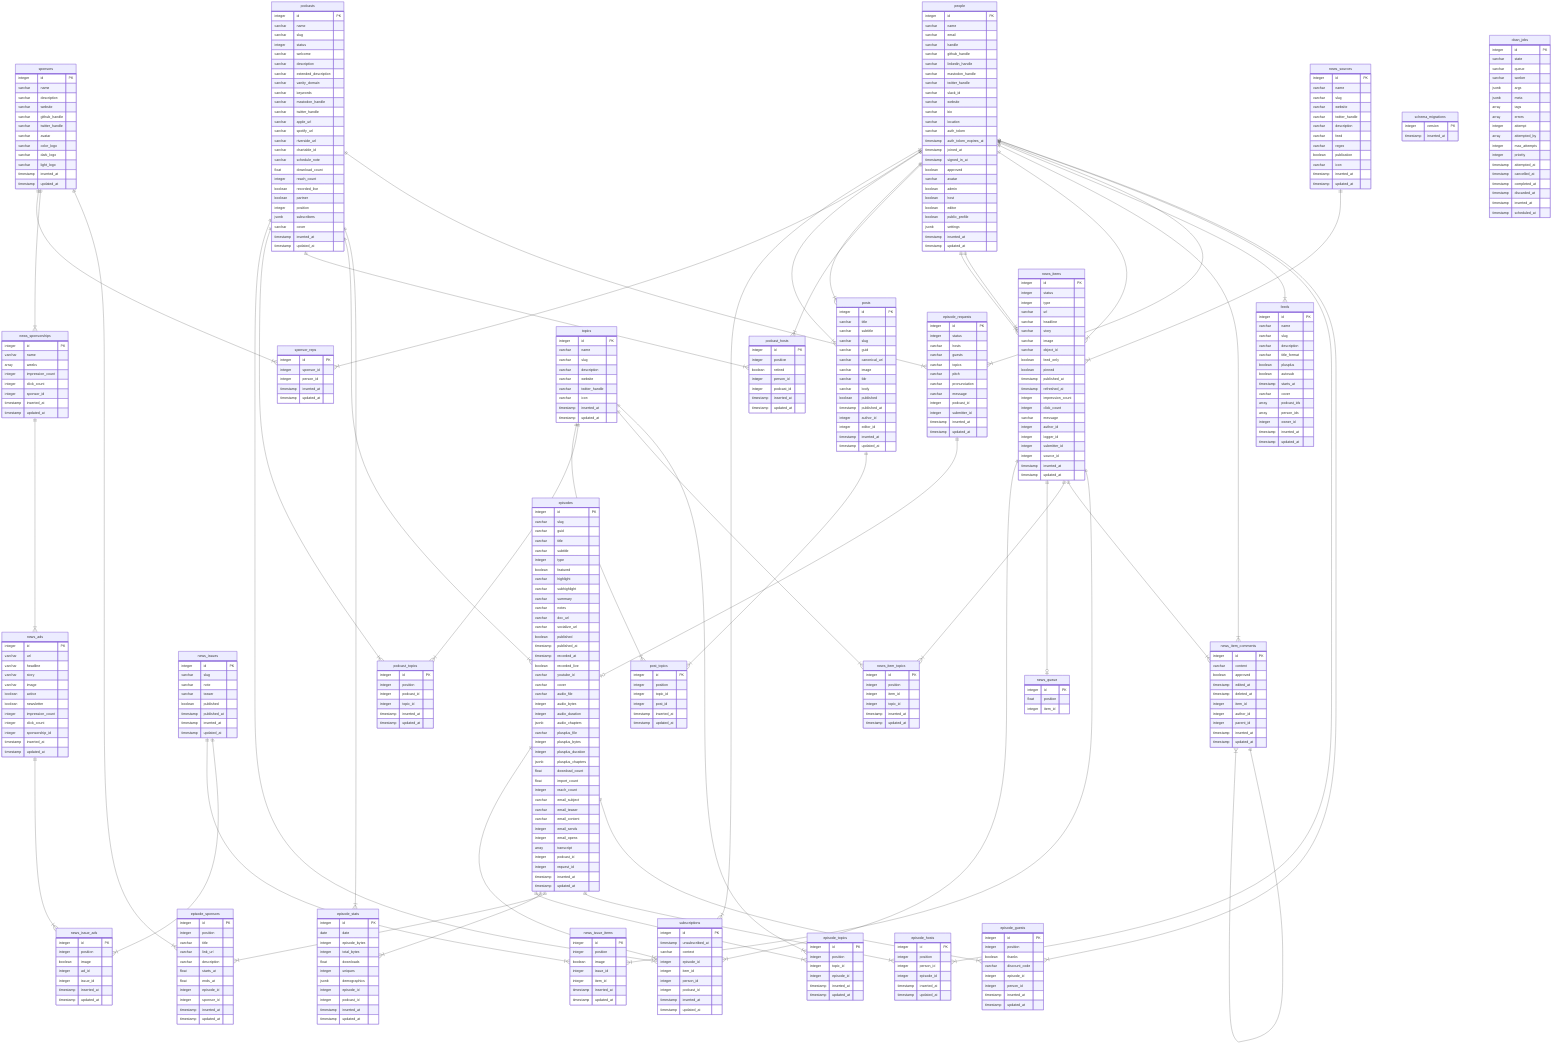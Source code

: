 erDiagram
  episodes {
    integer id PK
    varchar slug
    varchar guid
    varchar title
    varchar subtitle
    integer type
    boolean featured
    varchar highlight
    varchar subhighlight
    varchar summary
    varchar notes
    varchar doc_url
    varchar socialize_url
    boolean published
    timestamp published_at
    timestamp recorded_at
    boolean recorded_live
    varchar youtube_id
    varchar cover
    varchar audio_file
    integer audio_bytes
    integer audio_duration
    jsonb audio_chapters
    varchar plusplus_file
    integer plusplus_bytes
    integer plusplus_duration
    jsonb plusplus_chapters
    float download_count
    float import_count
    integer reach_count
    varchar email_subject
    varchar email_teaser
    varchar email_content
    integer email_sends
    integer email_opens
    array transcript
    integer podcast_id
    integer request_id
    timestamp inserted_at
    timestamp updated_at
  }
  episode_guests {
    integer id PK
    integer position
    boolean thanks
    varchar discount_code
    integer episode_id
    integer person_id
    timestamp inserted_at
    timestamp updated_at
  }
  episode_hosts {
    integer id PK
    integer position
    integer person_id
    integer episode_id
    timestamp inserted_at
    timestamp updated_at
  }
  episode_requests {
    integer id PK
    integer status
    varchar hosts
    varchar guests
    varchar topics
    varchar pitch
    varchar pronunciation
    varchar message
    integer podcast_id
    integer submitter_id
    timestamp inserted_at
    timestamp updated_at
  }
  episode_sponsors {
    integer id PK
    integer position
    varchar title
    varchar link_url
    varchar description
    float starts_at
    float ends_at
    integer episode_id
    integer sponsor_id
    timestamp inserted_at
    timestamp updated_at
  }
  episode_stats {
    integer id PK
    date date
    integer episode_bytes
    integer total_bytes
    float downloads
    integer uniques
    jsonb demographics
    integer episode_id
    integer podcast_id
    timestamp inserted_at
    timestamp updated_at
  }
  episode_topics {
    integer id PK
    integer position
    integer topic_id
    integer episode_id
    timestamp inserted_at
    timestamp updated_at
  }
  feeds {
    integer id PK
    varchar name
    varchar slug
    varchar description
    varchar title_format
    boolean plusplus
    boolean autosub
    timestamp starts_at
    varchar cover
    array podcast_ids
    array person_ids
    integer owner_id
    timestamp inserted_at
    timestamp updated_at
  }
  news_ads {
    integer id PK
    varchar url
    varchar headline
    varchar story
    varchar image
    boolean active
    boolean newsletter
    integer impression_count
    integer click_count
    integer sponsorship_id
    timestamp inserted_at
    timestamp updated_at
  }
  news_issues {
    integer id PK
    varchar slug
    varchar note
    varchar teaser
    boolean published
    timestamp published_at
    timestamp inserted_at
    timestamp updated_at
  }
  news_issue_ads {
    integer id PK
    integer position
    boolean image
    integer ad_id
    integer issue_id
    timestamp inserted_at
    timestamp updated_at
  }
  news_issue_items {
    integer id PK
    integer position
    boolean image
    integer issue_id
    integer item_id
    timestamp inserted_at
    timestamp updated_at
  }
  news_items {
    integer id PK
    integer status
    integer type
    varchar url
    varchar headline
    varchar story
    varchar image
    varchar object_id
    boolean feed_only
    boolean pinned
    timestamp published_at
    timestamp refreshed_at
    integer impression_count
    integer click_count
    varchar message
    integer author_id
    integer logger_id
    integer submitter_id
    integer source_id
    timestamp inserted_at
    timestamp updated_at
  }
  news_item_comments {
    integer id PK
    varchar content
    boolean approved
    timestamp edited_at
    timestamp deleted_at
    integer item_id
    integer author_id
    integer parent_id
    timestamp inserted_at
    timestamp updated_at
  }
  news_item_topics {
    integer id PK
    integer position
    integer item_id
    integer topic_id
    timestamp inserted_at
    timestamp updated_at
  }
  news_queue {
    integer id PK
    float position
    integer item_id
  }
  news_sources {
    integer id PK
    varchar name
    varchar slug
    varchar website
    varchar twitter_handle
    varchar description
    varchar feed
    varchar regex
    boolean publication
    varchar icon
    timestamp inserted_at
    timestamp updated_at
  }
  news_sponsorships {
    integer id PK
    varchar name
    array weeks
    integer impression_count
    integer click_count
    integer sponsor_id
    timestamp inserted_at
    timestamp updated_at
  }
  people {
    integer id PK
    varchar name
    varchar email
    varchar handle
    varchar github_handle
    varchar linkedin_handle
    varchar mastodon_handle
    varchar twitter_handle
    varchar slack_id
    varchar website
    varchar bio
    varchar location
    varchar auth_token
    timestamp auth_token_expires_at
    timestamp joined_at
    timestamp signed_in_at
    boolean approved
    varchar avatar
    boolean admin
    boolean host
    boolean editor
    boolean public_profile
    jsonb settings
    timestamp inserted_at
    timestamp updated_at
  }
  podcasts {
    integer id PK
    varchar name
    varchar slug
    integer status
    varchar welcome
    varchar description
    varchar extended_description
    varchar vanity_domain
    varchar keywords
    varchar mastodon_handle
    varchar twitter_handle
    varchar apple_url
    varchar spotify_url
    varchar riverside_url
    varchar chartable_id
    varchar schedule_note
    float download_count
    integer reach_count
    boolean recorded_live
    boolean partner
    integer position
    jsonb subscribers
    varchar cover
    timestamp inserted_at
    timestamp updated_at
  }
  podcast_hosts {
    integer id PK
    integer position
    boolean retired
    integer person_id
    integer podcast_id
    timestamp inserted_at
    timestamp updated_at
  }
  podcast_topics {
    integer id PK
    integer position
    integer podcast_id
    integer topic_id
    timestamp inserted_at
    timestamp updated_at
  }
  posts {
    integer id PK
    varchar title
    varchar subtitle
    varchar slug
    varchar guid
    varchar canonical_url
    varchar image
    varchar tldr
    varchar body
    boolean published
    timestamp published_at
    integer author_id
    integer editor_id
    timestamp inserted_at
    timestamp updated_at
  }
  post_topics {
    integer id PK
    integer position
    integer topic_id
    integer post_id
    timestamp inserted_at
    timestamp updated_at
  }
  sponsors {
    integer id PK
    varchar name
    varchar description
    varchar website
    varchar github_handle
    varchar twitter_handle
    varchar avatar
    varchar color_logo
    varchar dark_logo
    varchar light_logo
    timestamp inserted_at
    timestamp updated_at
  }
  sponsor_reps {
    integer id PK
    integer sponsor_id
    integer person_id
    timestamp inserted_at
    timestamp updated_at
  }
  subscriptions {
    integer id PK
    timestamp unsubscribed_at
    varchar context
    integer episode_id
    integer item_id
    integer person_id
    integer podcast_id
    timestamp inserted_at
    timestamp updated_at
  }
  topics {
    integer id PK
    varchar name
    varchar slug
    varchar description
    varchar website
    varchar twitter_handle
    varchar icon
    timestamp inserted_at
    timestamp updated_at
  }
  schema_migrations {
    integer version PK
    timestamp inserted_at
  }
  oban_jobs {
    integer id PK
    varchar state
    varchar queue
    varchar worker
    jsonb args
    jsonb meta
    array tags
    array errors
    integer attempt
    array attempted_by
    integer max_attempts
    integer priority
    timestamp attempted_at
    timestamp cancelled_at
    timestamp completed_at
    timestamp discarded_at
    timestamp inserted_at
    timestamp scheduled_at
  }
  episode_requests ||--o| episodes : ""
  episodes ||--|{ episode_guests : ""
  episodes ||--|{ episode_hosts : ""
  episodes ||--|{ episode_sponsors : ""
  episodes ||--|{ episode_stats : ""
  episodes ||--|{ episode_topics : ""
  episodes ||--|{ subscriptions : ""
  news_ads ||--|{ news_issue_ads : ""
  news_issues ||--|{ news_issue_ads : ""
  news_issues ||--|{ news_issue_items : ""
  news_item_comments ||--|{ news_item_comments : ""
  news_items ||--|{ news_issue_items : ""
  news_items ||--|{ news_item_comments : ""
  news_items ||--|{ news_item_topics : ""
  news_items ||--o| news_queue : ""
  news_items ||--|{ subscriptions : ""
  news_sources ||--|{ news_items : ""
  news_sponsorships ||--|{ news_ads : ""
  people ||--|{ episode_guests : ""
  people ||--|{ episode_hosts : ""
  people ||--|{ episode_requests : ""
  people ||--|{ feeds : ""
  people ||--|{ news_item_comments : ""
  people ||--|{ news_items : ""
  people ||--|{ news_items : ""
  people ||--|{ news_items : ""
  people ||--|{ podcast_hosts : ""
  people ||--|{ posts : ""
  people ||--|{ posts : ""
  people ||--|{ sponsor_reps : ""
  people ||--|{ subscriptions : ""
  podcasts ||--|{ episode_requests : ""
  podcasts ||--|{ episode_stats : ""
  podcasts ||--|{ episodes : ""
  podcasts ||--|{ podcast_hosts : ""
  podcasts ||--|{ podcast_topics : ""
  podcasts ||--|{ subscriptions : ""
  posts ||--|{ post_topics : ""
  sponsors ||--|{ episode_sponsors : ""
  sponsors ||--|{ news_sponsorships : ""
  sponsors ||--|{ sponsor_reps : ""
  topics ||--|{ episode_topics : ""
  topics ||--|{ news_item_topics : ""
  topics ||--|{ podcast_topics : ""
  topics ||--|{ post_topics : ""